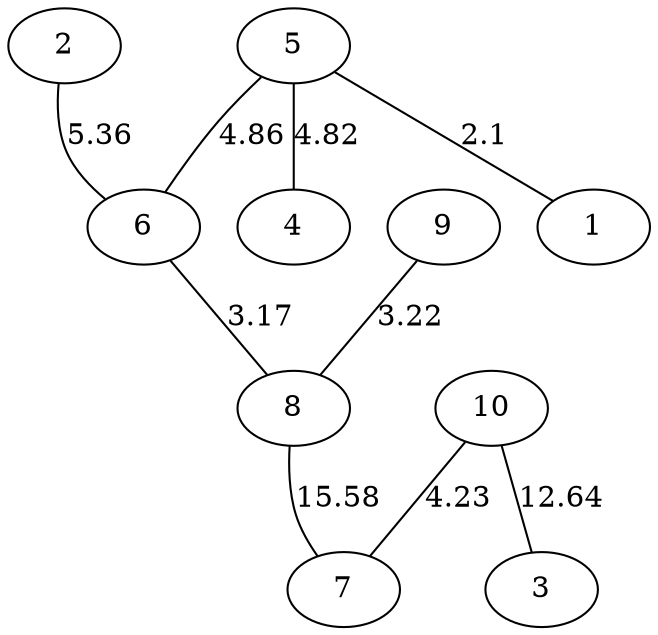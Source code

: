 graph x {
5 -- 1[label=2.1];
6 -- 8[label=3.17];
9 -- 8[label=3.22];
10 -- 7[label=4.23];
5 -- 4[label=4.82];
5 -- 6[label=4.86];
2 -- 6[label=5.36];
10 -- 3[label=12.64];
8 -- 7[label=15.58];
}